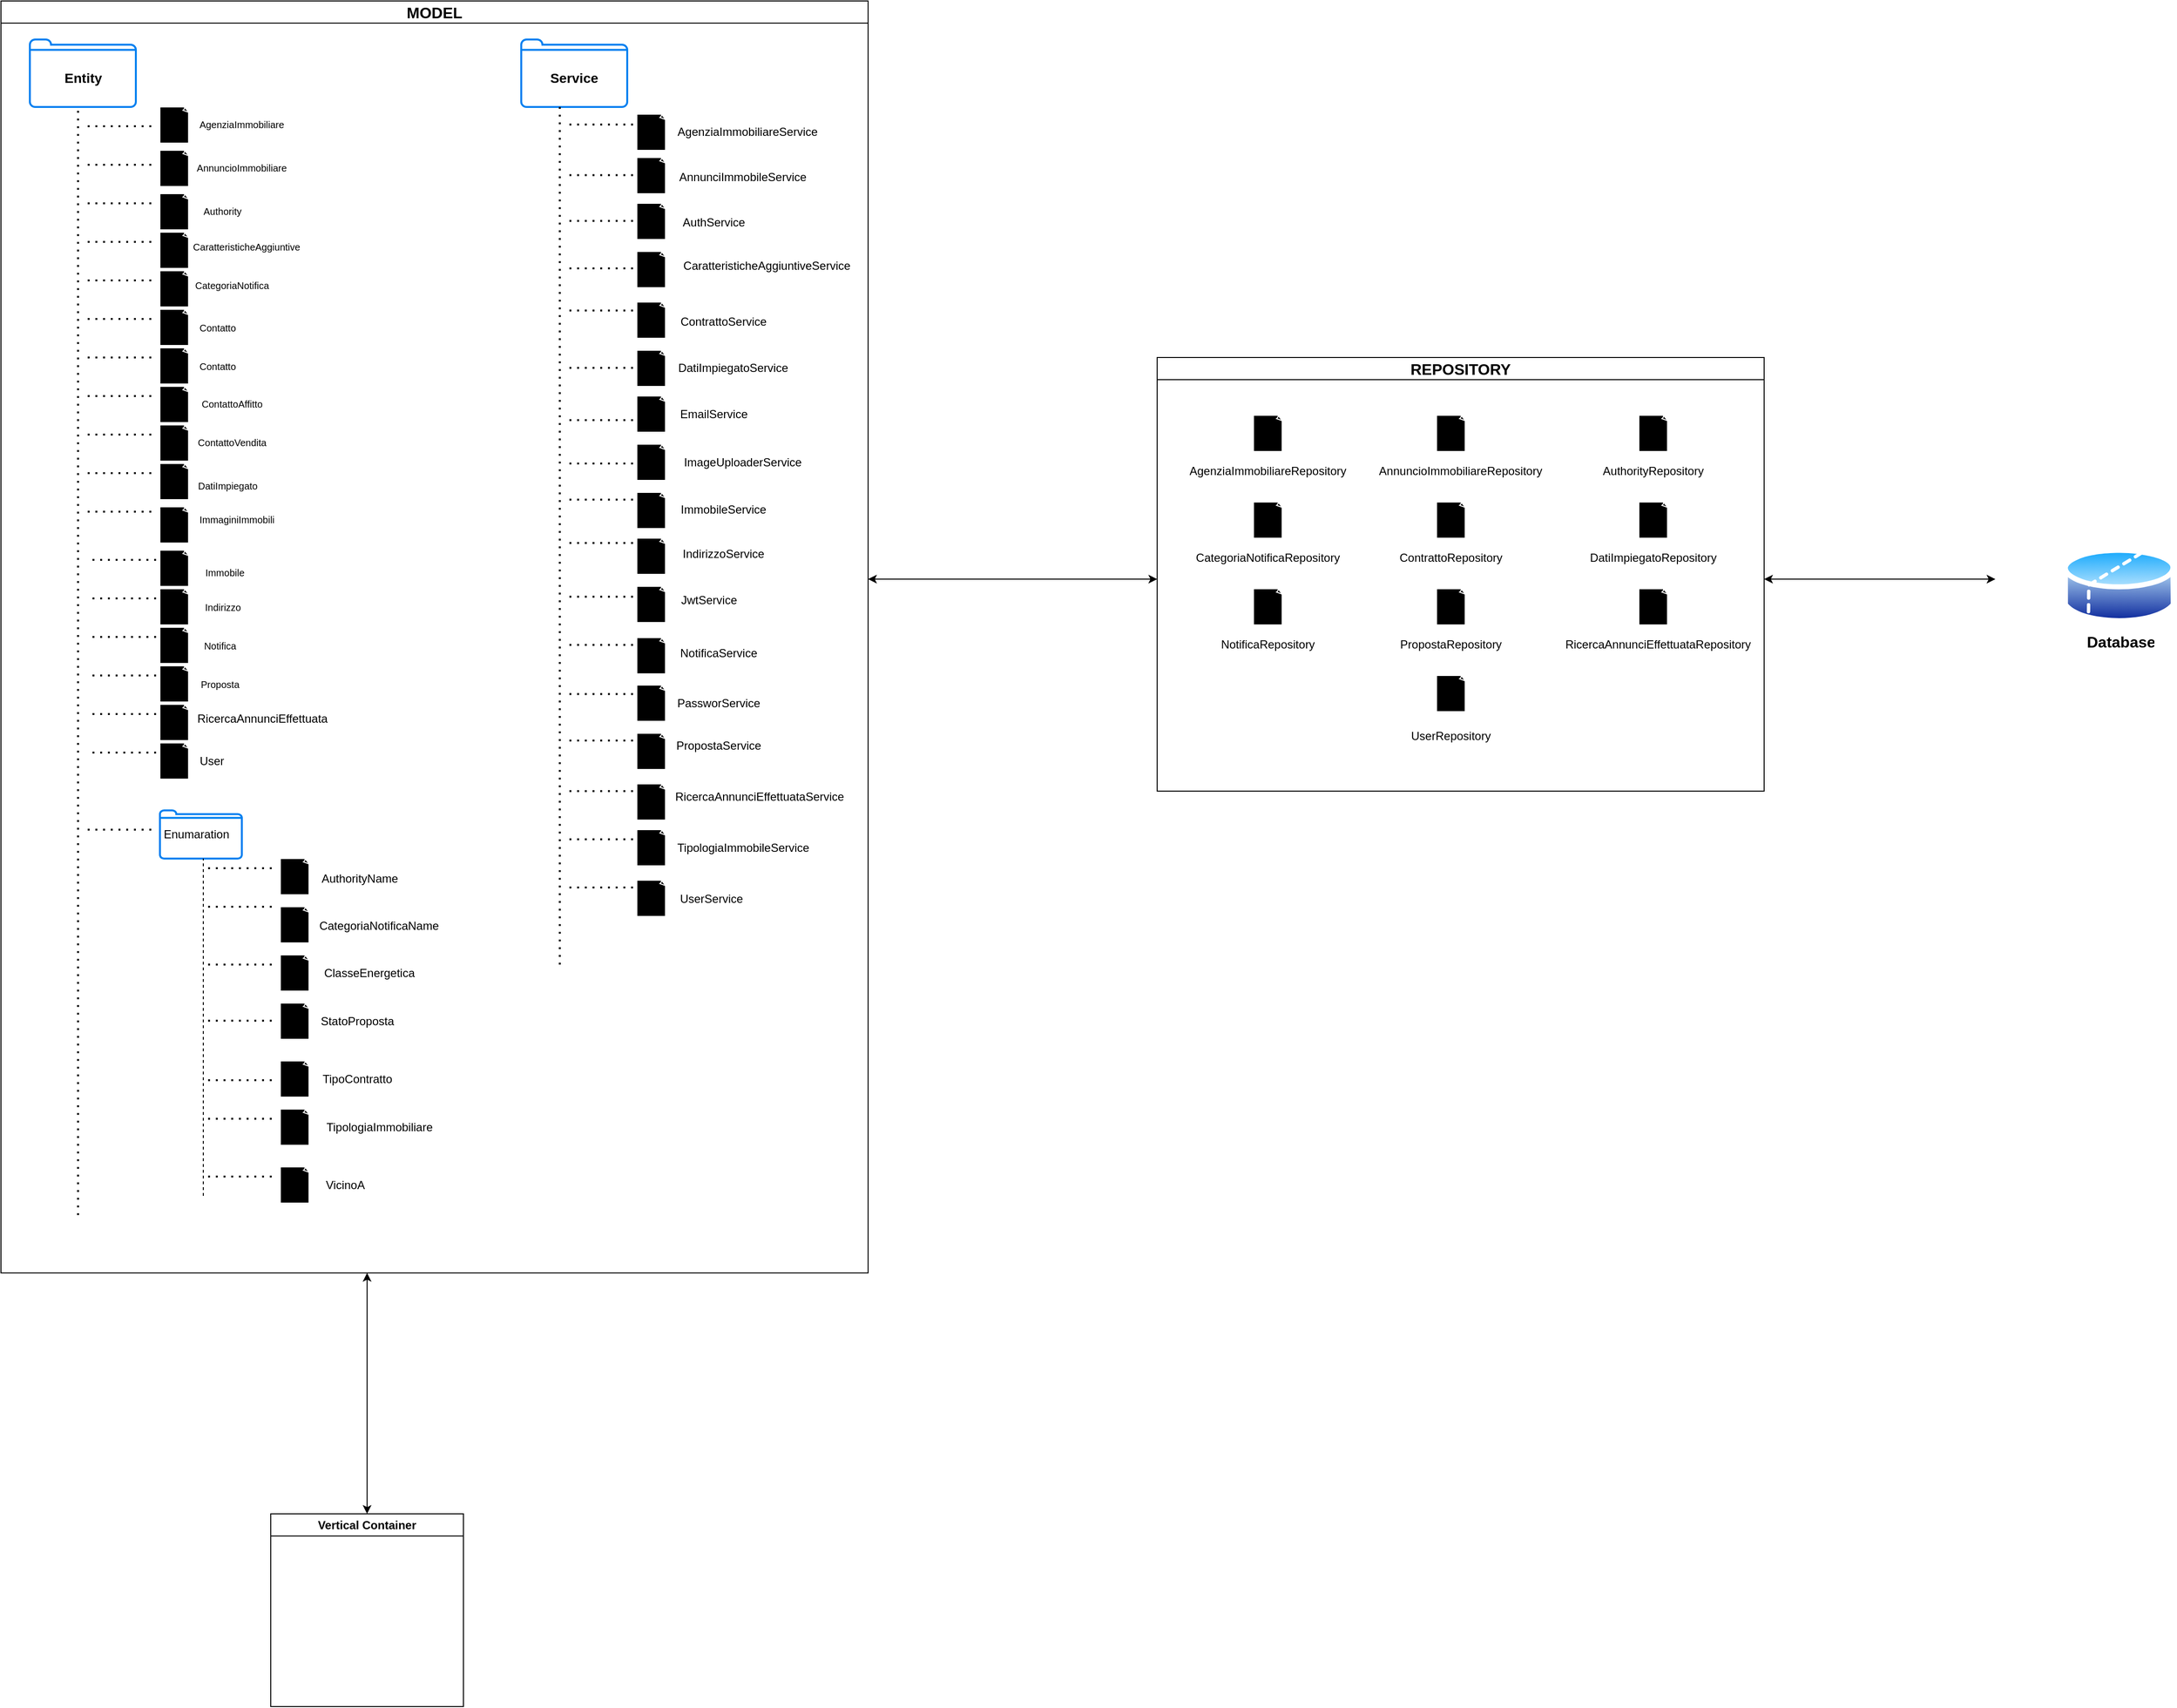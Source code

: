 <mxfile version="28.2.5">
  <diagram name="Pagina-1" id="yWjASrwZoT52qn_fOXAi">
    <mxGraphModel dx="695" dy="375" grid="1" gridSize="10" guides="1" tooltips="1" connect="1" arrows="1" fold="1" page="1" pageScale="1" pageWidth="827" pageHeight="1169" math="0" shadow="0">
      <root>
        <mxCell id="0" />
        <mxCell id="1" parent="0" />
        <mxCell id="VHTQGYUc6JYWtG76mnZ7-14" value="&lt;font style=&quot;font-size: 16px;&quot;&gt;MODEL&lt;/font&gt;" style="swimlane;whiteSpace=wrap;html=1;strokeColor=#000000;" vertex="1" parent="1">
          <mxGeometry x="60" y="40" width="900" height="1320" as="geometry" />
        </mxCell>
        <mxCell id="VHTQGYUc6JYWtG76mnZ7-18" value="" style="html=1;verticalLabelPosition=bottom;align=center;labelBackgroundColor=#ffffff;verticalAlign=top;strokeWidth=2;strokeColor=#0080F0;shadow=0;dashed=0;shape=mxgraph.ios7.icons.folder;" vertex="1" parent="VHTQGYUc6JYWtG76mnZ7-14">
          <mxGeometry x="30" y="40" width="110" height="70" as="geometry" />
        </mxCell>
        <mxCell id="VHTQGYUc6JYWtG76mnZ7-19" value="&lt;font style=&quot;font-size: 14px;&quot;&gt;&lt;b&gt;Entity&lt;/b&gt;&lt;/font&gt;" style="text;html=1;align=center;verticalAlign=middle;whiteSpace=wrap;rounded=0;" vertex="1" parent="VHTQGYUc6JYWtG76mnZ7-14">
          <mxGeometry x="42.5" y="70" width="85" height="20" as="geometry" />
        </mxCell>
        <mxCell id="VHTQGYUc6JYWtG76mnZ7-21" value="" style="endArrow=none;dashed=1;html=1;dashPattern=1 3;strokeWidth=2;rounded=0;" edge="1" parent="VHTQGYUc6JYWtG76mnZ7-14">
          <mxGeometry width="50" height="50" relative="1" as="geometry">
            <mxPoint x="80" y="1260" as="sourcePoint" />
            <mxPoint x="80" y="110" as="targetPoint" />
          </mxGeometry>
        </mxCell>
        <mxCell id="VHTQGYUc6JYWtG76mnZ7-22" value="" style="endArrow=none;dashed=1;html=1;dashPattern=1 3;strokeWidth=2;rounded=0;" edge="1" parent="VHTQGYUc6JYWtG76mnZ7-14">
          <mxGeometry width="50" height="50" relative="1" as="geometry">
            <mxPoint x="90" y="130" as="sourcePoint" />
            <mxPoint x="160" y="130" as="targetPoint" />
          </mxGeometry>
        </mxCell>
        <mxCell id="VHTQGYUc6JYWtG76mnZ7-24" value="&lt;font style=&quot;font-size: 10px;&quot;&gt;AgenziaImmobiliare&lt;/font&gt;" style="text;html=1;align=center;verticalAlign=middle;whiteSpace=wrap;rounded=0;" vertex="1" parent="VHTQGYUc6JYWtG76mnZ7-14">
          <mxGeometry x="200" y="110" width="100" height="35" as="geometry" />
        </mxCell>
        <mxCell id="VHTQGYUc6JYWtG76mnZ7-25" value="" style="endArrow=none;dashed=1;html=1;dashPattern=1 3;strokeWidth=2;rounded=0;" edge="1" parent="VHTQGYUc6JYWtG76mnZ7-14">
          <mxGeometry width="50" height="50" relative="1" as="geometry">
            <mxPoint x="90" y="170" as="sourcePoint" />
            <mxPoint x="160" y="170" as="targetPoint" />
          </mxGeometry>
        </mxCell>
        <mxCell id="VHTQGYUc6JYWtG76mnZ7-27" value="&lt;font style=&quot;font-size: 10px;&quot;&gt;AnnuncioImmobiliare&lt;/font&gt;" style="text;html=1;align=center;verticalAlign=middle;whiteSpace=wrap;rounded=0;" vertex="1" parent="VHTQGYUc6JYWtG76mnZ7-14">
          <mxGeometry x="200" y="155" width="100" height="35" as="geometry" />
        </mxCell>
        <mxCell id="VHTQGYUc6JYWtG76mnZ7-28" value="" style="endArrow=none;dashed=1;html=1;dashPattern=1 3;strokeWidth=2;rounded=0;" edge="1" parent="VHTQGYUc6JYWtG76mnZ7-14">
          <mxGeometry width="50" height="50" relative="1" as="geometry">
            <mxPoint x="90" y="210" as="sourcePoint" />
            <mxPoint x="160" y="210" as="targetPoint" />
          </mxGeometry>
        </mxCell>
        <mxCell id="VHTQGYUc6JYWtG76mnZ7-30" value="&lt;font style=&quot;font-size: 10px;&quot;&gt;Authority&lt;/font&gt;" style="text;html=1;align=center;verticalAlign=middle;whiteSpace=wrap;rounded=0;" vertex="1" parent="VHTQGYUc6JYWtG76mnZ7-14">
          <mxGeometry x="200" y="200" width="60" height="35" as="geometry" />
        </mxCell>
        <mxCell id="VHTQGYUc6JYWtG76mnZ7-31" value="" style="endArrow=none;dashed=1;html=1;dashPattern=1 3;strokeWidth=2;rounded=0;" edge="1" parent="VHTQGYUc6JYWtG76mnZ7-14">
          <mxGeometry width="50" height="50" relative="1" as="geometry">
            <mxPoint x="90" y="250" as="sourcePoint" />
            <mxPoint x="160" y="250" as="targetPoint" />
          </mxGeometry>
        </mxCell>
        <mxCell id="VHTQGYUc6JYWtG76mnZ7-33" value="&lt;font style=&quot;font-size: 10px;&quot;&gt;CaratteristicheAggiuntive&lt;/font&gt;" style="text;html=1;align=center;verticalAlign=middle;whiteSpace=wrap;rounded=0;" vertex="1" parent="VHTQGYUc6JYWtG76mnZ7-14">
          <mxGeometry x="200" y="237.5" width="110" height="35" as="geometry" />
        </mxCell>
        <mxCell id="VHTQGYUc6JYWtG76mnZ7-34" value="" style="endArrow=none;dashed=1;html=1;dashPattern=1 3;strokeWidth=2;rounded=0;" edge="1" parent="VHTQGYUc6JYWtG76mnZ7-14">
          <mxGeometry width="50" height="50" relative="1" as="geometry">
            <mxPoint x="90" y="290" as="sourcePoint" />
            <mxPoint x="160" y="290" as="targetPoint" />
          </mxGeometry>
        </mxCell>
        <mxCell id="VHTQGYUc6JYWtG76mnZ7-36" value="&lt;font style=&quot;font-size: 10px;&quot;&gt;CategoriaNotifica&lt;/font&gt;" style="text;html=1;align=center;verticalAlign=middle;whiteSpace=wrap;rounded=0;" vertex="1" parent="VHTQGYUc6JYWtG76mnZ7-14">
          <mxGeometry x="200" y="277.5" width="80" height="35" as="geometry" />
        </mxCell>
        <mxCell id="VHTQGYUc6JYWtG76mnZ7-37" value="" style="endArrow=none;dashed=1;html=1;dashPattern=1 3;strokeWidth=2;rounded=0;" edge="1" parent="VHTQGYUc6JYWtG76mnZ7-14">
          <mxGeometry width="50" height="50" relative="1" as="geometry">
            <mxPoint x="90" y="330" as="sourcePoint" />
            <mxPoint x="160" y="330" as="targetPoint" />
          </mxGeometry>
        </mxCell>
        <mxCell id="VHTQGYUc6JYWtG76mnZ7-39" value="&lt;font style=&quot;font-size: 10px;&quot;&gt;Contatto&lt;/font&gt;" style="text;html=1;align=center;verticalAlign=middle;whiteSpace=wrap;rounded=0;" vertex="1" parent="VHTQGYUc6JYWtG76mnZ7-14">
          <mxGeometry x="200" y="321.25" width="50" height="35" as="geometry" />
        </mxCell>
        <mxCell id="VHTQGYUc6JYWtG76mnZ7-40" value="" style="endArrow=none;dashed=1;html=1;dashPattern=1 3;strokeWidth=2;rounded=0;" edge="1" parent="VHTQGYUc6JYWtG76mnZ7-14">
          <mxGeometry width="50" height="50" relative="1" as="geometry">
            <mxPoint x="90" y="370" as="sourcePoint" />
            <mxPoint x="160" y="370" as="targetPoint" />
          </mxGeometry>
        </mxCell>
        <mxCell id="VHTQGYUc6JYWtG76mnZ7-45" value="&lt;font style=&quot;font-size: 10px;&quot;&gt;ContattoAffitto&lt;/font&gt;" style="text;html=1;align=center;verticalAlign=middle;whiteSpace=wrap;rounded=0;" vertex="1" parent="VHTQGYUc6JYWtG76mnZ7-14">
          <mxGeometry x="200" y="400" width="80" height="35" as="geometry" />
        </mxCell>
        <mxCell id="VHTQGYUc6JYWtG76mnZ7-46" value="" style="endArrow=none;dashed=1;html=1;dashPattern=1 3;strokeWidth=2;rounded=0;" edge="1" parent="VHTQGYUc6JYWtG76mnZ7-14">
          <mxGeometry width="50" height="50" relative="1" as="geometry">
            <mxPoint x="90" y="450" as="sourcePoint" />
            <mxPoint x="160" y="450" as="targetPoint" />
          </mxGeometry>
        </mxCell>
        <mxCell id="VHTQGYUc6JYWtG76mnZ7-48" value="&lt;font style=&quot;font-size: 10px;&quot;&gt;ContattoVendita&lt;/font&gt;" style="text;html=1;align=center;verticalAlign=middle;whiteSpace=wrap;rounded=0;" vertex="1" parent="VHTQGYUc6JYWtG76mnZ7-14">
          <mxGeometry x="200" y="440" width="80" height="35" as="geometry" />
        </mxCell>
        <mxCell id="VHTQGYUc6JYWtG76mnZ7-49" value="" style="endArrow=none;dashed=1;html=1;dashPattern=1 3;strokeWidth=2;rounded=0;" edge="1" parent="VHTQGYUc6JYWtG76mnZ7-14">
          <mxGeometry width="50" height="50" relative="1" as="geometry">
            <mxPoint x="90" y="490" as="sourcePoint" />
            <mxPoint x="160" y="490" as="targetPoint" />
          </mxGeometry>
        </mxCell>
        <mxCell id="VHTQGYUc6JYWtG76mnZ7-51" value="&lt;font style=&quot;font-size: 10px;&quot;&gt;DatiImpiegato&lt;/font&gt;" style="text;html=1;align=center;verticalAlign=middle;whiteSpace=wrap;rounded=0;" vertex="1" parent="VHTQGYUc6JYWtG76mnZ7-14">
          <mxGeometry x="202.5" y="487.5" width="65" height="30" as="geometry" />
        </mxCell>
        <mxCell id="VHTQGYUc6JYWtG76mnZ7-52" value="" style="endArrow=none;dashed=1;html=1;dashPattern=1 3;strokeWidth=2;rounded=0;" edge="1" parent="VHTQGYUc6JYWtG76mnZ7-14">
          <mxGeometry width="50" height="50" relative="1" as="geometry">
            <mxPoint x="90" y="530" as="sourcePoint" />
            <mxPoint x="160" y="530" as="targetPoint" />
          </mxGeometry>
        </mxCell>
        <mxCell id="VHTQGYUc6JYWtG76mnZ7-54" value="&lt;font style=&quot;font-size: 10px;&quot;&gt;ImmaginiImmobili&lt;/font&gt;" style="text;html=1;align=center;verticalAlign=middle;whiteSpace=wrap;rounded=0;" vertex="1" parent="VHTQGYUc6JYWtG76mnZ7-14">
          <mxGeometry x="200" y="517.5" width="90" height="40" as="geometry" />
        </mxCell>
        <mxCell id="VHTQGYUc6JYWtG76mnZ7-55" value="" style="endArrow=none;dashed=1;html=1;dashPattern=1 3;strokeWidth=2;rounded=0;" edge="1" parent="VHTQGYUc6JYWtG76mnZ7-14">
          <mxGeometry width="50" height="50" relative="1" as="geometry">
            <mxPoint x="95" y="580" as="sourcePoint" />
            <mxPoint x="165" y="580" as="targetPoint" />
          </mxGeometry>
        </mxCell>
        <mxCell id="VHTQGYUc6JYWtG76mnZ7-57" value="&lt;font style=&quot;font-size: 10px;&quot;&gt;Immobile&lt;/font&gt;" style="text;html=1;align=center;verticalAlign=middle;whiteSpace=wrap;rounded=0;" vertex="1" parent="VHTQGYUc6JYWtG76mnZ7-14">
          <mxGeometry x="200" y="577.5" width="65" height="30" as="geometry" />
        </mxCell>
        <mxCell id="VHTQGYUc6JYWtG76mnZ7-58" value="" style="endArrow=none;dashed=1;html=1;dashPattern=1 3;strokeWidth=2;rounded=0;" edge="1" parent="VHTQGYUc6JYWtG76mnZ7-14">
          <mxGeometry width="50" height="50" relative="1" as="geometry">
            <mxPoint x="95" y="620" as="sourcePoint" />
            <mxPoint x="165" y="620" as="targetPoint" />
          </mxGeometry>
        </mxCell>
        <mxCell id="VHTQGYUc6JYWtG76mnZ7-60" value="&lt;font style=&quot;font-size: 10px;&quot;&gt;Indirizzo&lt;/font&gt;" style="text;html=1;align=center;verticalAlign=middle;whiteSpace=wrap;rounded=0;" vertex="1" parent="VHTQGYUc6JYWtG76mnZ7-14">
          <mxGeometry x="202.5" y="618.25" width="55" height="21" as="geometry" />
        </mxCell>
        <mxCell id="VHTQGYUc6JYWtG76mnZ7-61" value="" style="endArrow=none;dashed=1;html=1;dashPattern=1 3;strokeWidth=2;rounded=0;" edge="1" parent="VHTQGYUc6JYWtG76mnZ7-14">
          <mxGeometry width="50" height="50" relative="1" as="geometry">
            <mxPoint x="95" y="660" as="sourcePoint" />
            <mxPoint x="165" y="660" as="targetPoint" />
          </mxGeometry>
        </mxCell>
        <mxCell id="VHTQGYUc6JYWtG76mnZ7-63" value="&lt;font style=&quot;font-size: 10px;&quot;&gt;Notifica&lt;/font&gt;" style="text;html=1;align=center;verticalAlign=middle;whiteSpace=wrap;rounded=0;" vertex="1" parent="VHTQGYUc6JYWtG76mnZ7-14">
          <mxGeometry x="200" y="658.25" width="55" height="21" as="geometry" />
        </mxCell>
        <mxCell id="VHTQGYUc6JYWtG76mnZ7-64" value="" style="endArrow=none;dashed=1;html=1;dashPattern=1 3;strokeWidth=2;rounded=0;" edge="1" parent="VHTQGYUc6JYWtG76mnZ7-14">
          <mxGeometry width="50" height="50" relative="1" as="geometry">
            <mxPoint x="95" y="700" as="sourcePoint" />
            <mxPoint x="165" y="700" as="targetPoint" />
          </mxGeometry>
        </mxCell>
        <mxCell id="VHTQGYUc6JYWtG76mnZ7-66" value="&lt;font style=&quot;font-size: 10px;&quot;&gt;Proposta&lt;/font&gt;" style="text;html=1;align=center;verticalAlign=middle;whiteSpace=wrap;rounded=0;" vertex="1" parent="VHTQGYUc6JYWtG76mnZ7-14">
          <mxGeometry x="200" y="698.25" width="55" height="21" as="geometry" />
        </mxCell>
        <mxCell id="VHTQGYUc6JYWtG76mnZ7-67" value="" style="endArrow=none;dashed=1;html=1;dashPattern=1 3;strokeWidth=2;rounded=0;" edge="1" parent="VHTQGYUc6JYWtG76mnZ7-14">
          <mxGeometry width="50" height="50" relative="1" as="geometry">
            <mxPoint x="95" y="740" as="sourcePoint" />
            <mxPoint x="165" y="740" as="targetPoint" />
          </mxGeometry>
        </mxCell>
        <mxCell id="VHTQGYUc6JYWtG76mnZ7-69" value="RicercaAnnunciEffettuata" style="text;html=1;align=center;verticalAlign=middle;whiteSpace=wrap;rounded=0;" vertex="1" parent="VHTQGYUc6JYWtG76mnZ7-14">
          <mxGeometry x="200" y="730" width="142.5" height="30" as="geometry" />
        </mxCell>
        <mxCell id="VHTQGYUc6JYWtG76mnZ7-70" value="" style="endArrow=none;dashed=1;html=1;dashPattern=1 3;strokeWidth=2;rounded=0;" edge="1" parent="VHTQGYUc6JYWtG76mnZ7-14">
          <mxGeometry width="50" height="50" relative="1" as="geometry">
            <mxPoint x="95" y="780" as="sourcePoint" />
            <mxPoint x="165" y="780" as="targetPoint" />
          </mxGeometry>
        </mxCell>
        <mxCell id="VHTQGYUc6JYWtG76mnZ7-72" value="User" style="text;html=1;align=center;verticalAlign=middle;whiteSpace=wrap;rounded=0;" vertex="1" parent="VHTQGYUc6JYWtG76mnZ7-14">
          <mxGeometry x="200" y="776.25" width="37.5" height="25" as="geometry" />
        </mxCell>
        <mxCell id="VHTQGYUc6JYWtG76mnZ7-73" value="" style="whiteSpace=wrap;html=1;shape=mxgraph.basic.document;strokeColor=#FFFFFF;fillColor=#000000;" vertex="1" parent="VHTQGYUc6JYWtG76mnZ7-14">
          <mxGeometry x="165" y="110" width="30" height="37.5" as="geometry" />
        </mxCell>
        <mxCell id="VHTQGYUc6JYWtG76mnZ7-74" value="" style="whiteSpace=wrap;html=1;shape=mxgraph.basic.document;strokeColor=#FFFFFF;fillColor=#000000;" vertex="1" parent="VHTQGYUc6JYWtG76mnZ7-14">
          <mxGeometry x="165" y="155" width="30" height="37.5" as="geometry" />
        </mxCell>
        <mxCell id="VHTQGYUc6JYWtG76mnZ7-75" value="" style="whiteSpace=wrap;html=1;shape=mxgraph.basic.document;strokeColor=#FFFFFF;fillColor=#000000;" vertex="1" parent="VHTQGYUc6JYWtG76mnZ7-14">
          <mxGeometry x="165" y="200" width="30" height="37.5" as="geometry" />
        </mxCell>
        <mxCell id="VHTQGYUc6JYWtG76mnZ7-76" value="" style="whiteSpace=wrap;html=1;shape=mxgraph.basic.document;strokeColor=#FFFFFF;fillColor=#000000;" vertex="1" parent="VHTQGYUc6JYWtG76mnZ7-14">
          <mxGeometry x="165" y="240" width="30" height="37.5" as="geometry" />
        </mxCell>
        <mxCell id="VHTQGYUc6JYWtG76mnZ7-77" value="" style="whiteSpace=wrap;html=1;shape=mxgraph.basic.document;strokeColor=#FFFFFF;fillColor=#000000;" vertex="1" parent="VHTQGYUc6JYWtG76mnZ7-14">
          <mxGeometry x="165" y="280" width="30" height="37.5" as="geometry" />
        </mxCell>
        <mxCell id="VHTQGYUc6JYWtG76mnZ7-78" value="" style="whiteSpace=wrap;html=1;shape=mxgraph.basic.document;strokeColor=#FFFFFF;fillColor=#000000;" vertex="1" parent="VHTQGYUc6JYWtG76mnZ7-14">
          <mxGeometry x="165" y="320" width="30" height="37.5" as="geometry" />
        </mxCell>
        <mxCell id="VHTQGYUc6JYWtG76mnZ7-79" value="" style="whiteSpace=wrap;html=1;shape=mxgraph.basic.document;strokeColor=#FFFFFF;fillColor=#000000;" vertex="1" parent="VHTQGYUc6JYWtG76mnZ7-14">
          <mxGeometry x="165" y="360" width="30" height="37.5" as="geometry" />
        </mxCell>
        <mxCell id="VHTQGYUc6JYWtG76mnZ7-80" value="&lt;font style=&quot;font-size: 10px;&quot;&gt;Contatto&lt;/font&gt;" style="text;html=1;align=center;verticalAlign=middle;whiteSpace=wrap;rounded=0;" vertex="1" parent="VHTQGYUc6JYWtG76mnZ7-14">
          <mxGeometry x="195" y="361.25" width="60" height="35" as="geometry" />
        </mxCell>
        <mxCell id="VHTQGYUc6JYWtG76mnZ7-81" value="" style="endArrow=none;dashed=1;html=1;dashPattern=1 3;strokeWidth=2;rounded=0;" edge="1" parent="VHTQGYUc6JYWtG76mnZ7-14">
          <mxGeometry width="50" height="50" relative="1" as="geometry">
            <mxPoint x="90" y="410" as="sourcePoint" />
            <mxPoint x="160" y="410" as="targetPoint" />
          </mxGeometry>
        </mxCell>
        <mxCell id="VHTQGYUc6JYWtG76mnZ7-82" value="" style="whiteSpace=wrap;html=1;shape=mxgraph.basic.document;strokeColor=#FFFFFF;fillColor=#000000;" vertex="1" parent="VHTQGYUc6JYWtG76mnZ7-14">
          <mxGeometry x="165" y="400" width="30" height="37.5" as="geometry" />
        </mxCell>
        <mxCell id="VHTQGYUc6JYWtG76mnZ7-83" value="" style="whiteSpace=wrap;html=1;shape=mxgraph.basic.document;strokeColor=#FFFFFF;fillColor=#000000;" vertex="1" parent="VHTQGYUc6JYWtG76mnZ7-14">
          <mxGeometry x="165" y="440" width="30" height="37.5" as="geometry" />
        </mxCell>
        <mxCell id="VHTQGYUc6JYWtG76mnZ7-84" value="" style="whiteSpace=wrap;html=1;shape=mxgraph.basic.document;strokeColor=#FFFFFF;fillColor=#000000;" vertex="1" parent="VHTQGYUc6JYWtG76mnZ7-14">
          <mxGeometry x="165" y="480" width="30" height="37.5" as="geometry" />
        </mxCell>
        <mxCell id="VHTQGYUc6JYWtG76mnZ7-85" value="" style="whiteSpace=wrap;html=1;shape=mxgraph.basic.document;strokeColor=#FFFFFF;fillColor=#000000;" vertex="1" parent="VHTQGYUc6JYWtG76mnZ7-14">
          <mxGeometry x="165" y="525" width="30" height="37.5" as="geometry" />
        </mxCell>
        <mxCell id="VHTQGYUc6JYWtG76mnZ7-86" value="" style="whiteSpace=wrap;html=1;shape=mxgraph.basic.document;strokeColor=#FFFFFF;fillColor=#000000;" vertex="1" parent="VHTQGYUc6JYWtG76mnZ7-14">
          <mxGeometry x="165" y="570" width="30" height="37.5" as="geometry" />
        </mxCell>
        <mxCell id="VHTQGYUc6JYWtG76mnZ7-87" value="" style="whiteSpace=wrap;html=1;shape=mxgraph.basic.document;strokeColor=#FFFFFF;fillColor=#000000;" vertex="1" parent="VHTQGYUc6JYWtG76mnZ7-14">
          <mxGeometry x="165" y="610" width="30" height="37.5" as="geometry" />
        </mxCell>
        <mxCell id="VHTQGYUc6JYWtG76mnZ7-88" value="" style="whiteSpace=wrap;html=1;shape=mxgraph.basic.document;strokeColor=#FFFFFF;fillColor=#000000;" vertex="1" parent="VHTQGYUc6JYWtG76mnZ7-14">
          <mxGeometry x="165" y="650" width="30" height="37.5" as="geometry" />
        </mxCell>
        <mxCell id="VHTQGYUc6JYWtG76mnZ7-89" value="" style="whiteSpace=wrap;html=1;shape=mxgraph.basic.document;strokeColor=#FFFFFF;fillColor=#000000;" vertex="1" parent="VHTQGYUc6JYWtG76mnZ7-14">
          <mxGeometry x="165" y="690" width="30" height="37.5" as="geometry" />
        </mxCell>
        <mxCell id="VHTQGYUc6JYWtG76mnZ7-90" value="" style="whiteSpace=wrap;html=1;shape=mxgraph.basic.document;strokeColor=#FFFFFF;fillColor=#000000;" vertex="1" parent="VHTQGYUc6JYWtG76mnZ7-14">
          <mxGeometry x="165" y="730" width="30" height="37.5" as="geometry" />
        </mxCell>
        <mxCell id="VHTQGYUc6JYWtG76mnZ7-91" value="" style="whiteSpace=wrap;html=1;shape=mxgraph.basic.document;strokeColor=#FFFFFF;fillColor=#000000;" vertex="1" parent="VHTQGYUc6JYWtG76mnZ7-14">
          <mxGeometry x="165" y="770" width="30" height="37.5" as="geometry" />
        </mxCell>
        <mxCell id="VHTQGYUc6JYWtG76mnZ7-92" value="" style="endArrow=none;dashed=1;html=1;dashPattern=1 3;strokeWidth=2;rounded=0;" edge="1" parent="VHTQGYUc6JYWtG76mnZ7-14">
          <mxGeometry width="50" height="50" relative="1" as="geometry">
            <mxPoint x="90" y="860" as="sourcePoint" />
            <mxPoint x="160" y="860" as="targetPoint" />
          </mxGeometry>
        </mxCell>
        <mxCell id="VHTQGYUc6JYWtG76mnZ7-93" value="" style="html=1;verticalLabelPosition=bottom;align=center;labelBackgroundColor=#ffffff;verticalAlign=top;strokeWidth=2;strokeColor=#0080F0;shadow=0;dashed=0;shape=mxgraph.ios7.icons.folder;" vertex="1" parent="VHTQGYUc6JYWtG76mnZ7-14">
          <mxGeometry x="165" y="840" width="85" height="50" as="geometry" />
        </mxCell>
        <mxCell id="VHTQGYUc6JYWtG76mnZ7-94" value="Enumaration" style="text;html=1;align=center;verticalAlign=middle;whiteSpace=wrap;rounded=0;" vertex="1" parent="VHTQGYUc6JYWtG76mnZ7-14">
          <mxGeometry x="167.5" y="850" width="70" height="30" as="geometry" />
        </mxCell>
        <mxCell id="VHTQGYUc6JYWtG76mnZ7-95" value="" style="endArrow=none;dashed=1;html=1;rounded=0;" edge="1" parent="VHTQGYUc6JYWtG76mnZ7-14">
          <mxGeometry width="50" height="50" relative="1" as="geometry">
            <mxPoint x="210" y="1240" as="sourcePoint" />
            <mxPoint x="210" y="890" as="targetPoint" />
          </mxGeometry>
        </mxCell>
        <mxCell id="VHTQGYUc6JYWtG76mnZ7-96" value="" style="endArrow=none;dashed=1;html=1;dashPattern=1 3;strokeWidth=2;rounded=0;" edge="1" parent="VHTQGYUc6JYWtG76mnZ7-14">
          <mxGeometry width="50" height="50" relative="1" as="geometry">
            <mxPoint x="215" y="900" as="sourcePoint" />
            <mxPoint x="285" y="900" as="targetPoint" />
          </mxGeometry>
        </mxCell>
        <mxCell id="VHTQGYUc6JYWtG76mnZ7-97" value="" style="whiteSpace=wrap;html=1;shape=mxgraph.basic.document;strokeColor=#FFFFFF;fillColor=#000000;" vertex="1" parent="VHTQGYUc6JYWtG76mnZ7-14">
          <mxGeometry x="290" y="890" width="30" height="37.5" as="geometry" />
        </mxCell>
        <mxCell id="VHTQGYUc6JYWtG76mnZ7-98" value="AuthorityName" style="text;html=1;align=center;verticalAlign=middle;whiteSpace=wrap;rounded=0;" vertex="1" parent="VHTQGYUc6JYWtG76mnZ7-14">
          <mxGeometry x="325" y="902.5" width="95" height="17.5" as="geometry" />
        </mxCell>
        <mxCell id="VHTQGYUc6JYWtG76mnZ7-99" value="" style="endArrow=none;dashed=1;html=1;dashPattern=1 3;strokeWidth=2;rounded=0;" edge="1" parent="VHTQGYUc6JYWtG76mnZ7-14">
          <mxGeometry width="50" height="50" relative="1" as="geometry">
            <mxPoint x="215" y="940" as="sourcePoint" />
            <mxPoint x="285" y="940" as="targetPoint" />
          </mxGeometry>
        </mxCell>
        <mxCell id="VHTQGYUc6JYWtG76mnZ7-100" value="" style="whiteSpace=wrap;html=1;shape=mxgraph.basic.document;strokeColor=#FFFFFF;fillColor=#000000;" vertex="1" parent="VHTQGYUc6JYWtG76mnZ7-14">
          <mxGeometry x="290" y="940" width="30" height="37.5" as="geometry" />
        </mxCell>
        <mxCell id="VHTQGYUc6JYWtG76mnZ7-101" value="CategoriaNotificaName" style="text;html=1;align=center;verticalAlign=middle;whiteSpace=wrap;rounded=0;" vertex="1" parent="VHTQGYUc6JYWtG76mnZ7-14">
          <mxGeometry x="325" y="950" width="135" height="20" as="geometry" />
        </mxCell>
        <mxCell id="VHTQGYUc6JYWtG76mnZ7-102" value="" style="endArrow=none;dashed=1;html=1;dashPattern=1 3;strokeWidth=2;rounded=0;" edge="1" parent="VHTQGYUc6JYWtG76mnZ7-14">
          <mxGeometry width="50" height="50" relative="1" as="geometry">
            <mxPoint x="215" y="1000" as="sourcePoint" />
            <mxPoint x="285" y="1000" as="targetPoint" />
          </mxGeometry>
        </mxCell>
        <mxCell id="VHTQGYUc6JYWtG76mnZ7-103" value="" style="whiteSpace=wrap;html=1;shape=mxgraph.basic.document;strokeColor=#FFFFFF;fillColor=#000000;" vertex="1" parent="VHTQGYUc6JYWtG76mnZ7-14">
          <mxGeometry x="290" y="990" width="30" height="37.5" as="geometry" />
        </mxCell>
        <mxCell id="VHTQGYUc6JYWtG76mnZ7-104" value="ClasseEnergetica" style="text;html=1;align=center;verticalAlign=middle;whiteSpace=wrap;rounded=0;" vertex="1" parent="VHTQGYUc6JYWtG76mnZ7-14">
          <mxGeometry x="325" y="998.75" width="115" height="20" as="geometry" />
        </mxCell>
        <mxCell id="VHTQGYUc6JYWtG76mnZ7-105" value="" style="endArrow=none;dashed=1;html=1;dashPattern=1 3;strokeWidth=2;rounded=0;" edge="1" parent="VHTQGYUc6JYWtG76mnZ7-14">
          <mxGeometry width="50" height="50" relative="1" as="geometry">
            <mxPoint x="215" y="1058.25" as="sourcePoint" />
            <mxPoint x="285" y="1058.25" as="targetPoint" />
          </mxGeometry>
        </mxCell>
        <mxCell id="VHTQGYUc6JYWtG76mnZ7-106" value="" style="whiteSpace=wrap;html=1;shape=mxgraph.basic.document;strokeColor=#FFFFFF;fillColor=#000000;" vertex="1" parent="VHTQGYUc6JYWtG76mnZ7-14">
          <mxGeometry x="290" y="1040" width="30" height="37.5" as="geometry" />
        </mxCell>
        <mxCell id="VHTQGYUc6JYWtG76mnZ7-107" value="StatoProposta" style="text;html=1;align=center;verticalAlign=middle;whiteSpace=wrap;rounded=0;" vertex="1" parent="VHTQGYUc6JYWtG76mnZ7-14">
          <mxGeometry x="325" y="1048.75" width="90" height="20" as="geometry" />
        </mxCell>
        <mxCell id="VHTQGYUc6JYWtG76mnZ7-108" value="" style="endArrow=none;dashed=1;html=1;dashPattern=1 3;strokeWidth=2;rounded=0;" edge="1" parent="VHTQGYUc6JYWtG76mnZ7-14">
          <mxGeometry width="50" height="50" relative="1" as="geometry">
            <mxPoint x="215" y="1120" as="sourcePoint" />
            <mxPoint x="285" y="1120" as="targetPoint" />
          </mxGeometry>
        </mxCell>
        <mxCell id="VHTQGYUc6JYWtG76mnZ7-109" value="" style="whiteSpace=wrap;html=1;shape=mxgraph.basic.document;strokeColor=#FFFFFF;fillColor=#000000;" vertex="1" parent="VHTQGYUc6JYWtG76mnZ7-14">
          <mxGeometry x="290" y="1100" width="30" height="37.5" as="geometry" />
        </mxCell>
        <mxCell id="VHTQGYUc6JYWtG76mnZ7-110" value="TipoContratto" style="text;html=1;align=center;verticalAlign=middle;whiteSpace=wrap;rounded=0;" vertex="1" parent="VHTQGYUc6JYWtG76mnZ7-14">
          <mxGeometry x="335" y="1108.75" width="70" height="20" as="geometry" />
        </mxCell>
        <mxCell id="VHTQGYUc6JYWtG76mnZ7-111" value="" style="endArrow=none;dashed=1;html=1;dashPattern=1 3;strokeWidth=2;rounded=0;" edge="1" parent="VHTQGYUc6JYWtG76mnZ7-14">
          <mxGeometry width="50" height="50" relative="1" as="geometry">
            <mxPoint x="215" y="1160" as="sourcePoint" />
            <mxPoint x="285" y="1160" as="targetPoint" />
          </mxGeometry>
        </mxCell>
        <mxCell id="VHTQGYUc6JYWtG76mnZ7-112" value="" style="whiteSpace=wrap;html=1;shape=mxgraph.basic.document;strokeColor=#FFFFFF;fillColor=#000000;" vertex="1" parent="VHTQGYUc6JYWtG76mnZ7-14">
          <mxGeometry x="290" y="1150" width="30" height="37.5" as="geometry" />
        </mxCell>
        <mxCell id="VHTQGYUc6JYWtG76mnZ7-113" value="TipologiaImmobiliare" style="text;html=1;align=center;verticalAlign=middle;whiteSpace=wrap;rounded=0;" vertex="1" parent="VHTQGYUc6JYWtG76mnZ7-14">
          <mxGeometry x="332.5" y="1158.75" width="120" height="20" as="geometry" />
        </mxCell>
        <mxCell id="VHTQGYUc6JYWtG76mnZ7-114" value="" style="endArrow=none;dashed=1;html=1;dashPattern=1 3;strokeWidth=2;rounded=0;" edge="1" parent="VHTQGYUc6JYWtG76mnZ7-14">
          <mxGeometry width="50" height="50" relative="1" as="geometry">
            <mxPoint x="215" y="1220" as="sourcePoint" />
            <mxPoint x="285" y="1220" as="targetPoint" />
          </mxGeometry>
        </mxCell>
        <mxCell id="VHTQGYUc6JYWtG76mnZ7-115" value="" style="whiteSpace=wrap;html=1;shape=mxgraph.basic.document;strokeColor=#FFFFFF;fillColor=#000000;" vertex="1" parent="VHTQGYUc6JYWtG76mnZ7-14">
          <mxGeometry x="290" y="1210" width="30" height="37.5" as="geometry" />
        </mxCell>
        <mxCell id="VHTQGYUc6JYWtG76mnZ7-116" value="VicinoA" style="text;html=1;align=center;verticalAlign=middle;whiteSpace=wrap;rounded=0;" vertex="1" parent="VHTQGYUc6JYWtG76mnZ7-14">
          <mxGeometry x="325" y="1218.75" width="65" height="20" as="geometry" />
        </mxCell>
        <mxCell id="VHTQGYUc6JYWtG76mnZ7-117" value="" style="html=1;verticalLabelPosition=bottom;align=center;labelBackgroundColor=#ffffff;verticalAlign=top;strokeWidth=2;strokeColor=#0080F0;shadow=0;dashed=0;shape=mxgraph.ios7.icons.folder;" vertex="1" parent="VHTQGYUc6JYWtG76mnZ7-14">
          <mxGeometry x="540" y="40" width="110" height="70" as="geometry" />
        </mxCell>
        <mxCell id="VHTQGYUc6JYWtG76mnZ7-120" value="&lt;font style=&quot;font-size: 14px;&quot;&gt;&lt;b&gt;Service&lt;/b&gt;&lt;/font&gt;" style="text;html=1;align=center;verticalAlign=middle;whiteSpace=wrap;rounded=0;" vertex="1" parent="VHTQGYUc6JYWtG76mnZ7-14">
          <mxGeometry x="565" y="65" width="60" height="30" as="geometry" />
        </mxCell>
        <mxCell id="VHTQGYUc6JYWtG76mnZ7-121" value="" style="endArrow=none;dashed=1;html=1;dashPattern=1 3;strokeWidth=2;rounded=0;" edge="1" parent="VHTQGYUc6JYWtG76mnZ7-14">
          <mxGeometry width="50" height="50" relative="1" as="geometry">
            <mxPoint x="580" y="1000" as="sourcePoint" />
            <mxPoint x="580" y="110" as="targetPoint" />
          </mxGeometry>
        </mxCell>
        <mxCell id="VHTQGYUc6JYWtG76mnZ7-122" value="" style="endArrow=none;dashed=1;html=1;dashPattern=1 3;strokeWidth=2;rounded=0;" edge="1" parent="VHTQGYUc6JYWtG76mnZ7-14">
          <mxGeometry width="50" height="50" relative="1" as="geometry">
            <mxPoint x="590" y="128.25" as="sourcePoint" />
            <mxPoint x="660" y="128.25" as="targetPoint" />
          </mxGeometry>
        </mxCell>
        <mxCell id="VHTQGYUc6JYWtG76mnZ7-123" value="AgenziaImmobiliareService" style="text;html=1;align=center;verticalAlign=middle;whiteSpace=wrap;rounded=0;" vertex="1" parent="VHTQGYUc6JYWtG76mnZ7-14">
          <mxGeometry x="700" y="116.25" width="150" height="40" as="geometry" />
        </mxCell>
        <mxCell id="VHTQGYUc6JYWtG76mnZ7-124" value="" style="whiteSpace=wrap;html=1;shape=mxgraph.basic.document;strokeColor=#FFFFFF;fillColor=#000000;" vertex="1" parent="VHTQGYUc6JYWtG76mnZ7-14">
          <mxGeometry x="660" y="117.5" width="30" height="37.5" as="geometry" />
        </mxCell>
        <mxCell id="VHTQGYUc6JYWtG76mnZ7-125" value="" style="endArrow=none;dashed=1;html=1;dashPattern=1 3;strokeWidth=2;rounded=0;" edge="1" parent="VHTQGYUc6JYWtG76mnZ7-14">
          <mxGeometry width="50" height="50" relative="1" as="geometry">
            <mxPoint x="590" y="180.75" as="sourcePoint" />
            <mxPoint x="660" y="180.75" as="targetPoint" />
          </mxGeometry>
        </mxCell>
        <mxCell id="VHTQGYUc6JYWtG76mnZ7-126" value="" style="whiteSpace=wrap;html=1;shape=mxgraph.basic.document;strokeColor=#FFFFFF;fillColor=#000000;" vertex="1" parent="VHTQGYUc6JYWtG76mnZ7-14">
          <mxGeometry x="660" y="162.5" width="30" height="37.5" as="geometry" />
        </mxCell>
        <mxCell id="VHTQGYUc6JYWtG76mnZ7-127" value="AnnunciImmobileService" style="text;html=1;align=center;verticalAlign=middle;whiteSpace=wrap;rounded=0;" vertex="1" parent="VHTQGYUc6JYWtG76mnZ7-14">
          <mxGeometry x="700" y="162.5" width="140" height="40" as="geometry" />
        </mxCell>
        <mxCell id="VHTQGYUc6JYWtG76mnZ7-128" value="" style="endArrow=none;dashed=1;html=1;dashPattern=1 3;strokeWidth=2;rounded=0;" edge="1" parent="VHTQGYUc6JYWtG76mnZ7-14">
          <mxGeometry width="50" height="50" relative="1" as="geometry">
            <mxPoint x="590" y="228.25" as="sourcePoint" />
            <mxPoint x="660" y="228.25" as="targetPoint" />
          </mxGeometry>
        </mxCell>
        <mxCell id="VHTQGYUc6JYWtG76mnZ7-129" value="" style="whiteSpace=wrap;html=1;shape=mxgraph.basic.document;strokeColor=#FFFFFF;fillColor=#000000;" vertex="1" parent="VHTQGYUc6JYWtG76mnZ7-14">
          <mxGeometry x="660" y="210" width="30" height="37.5" as="geometry" />
        </mxCell>
        <mxCell id="VHTQGYUc6JYWtG76mnZ7-130" value="AuthService" style="text;html=1;align=center;verticalAlign=middle;whiteSpace=wrap;rounded=0;" vertex="1" parent="VHTQGYUc6JYWtG76mnZ7-14">
          <mxGeometry x="700" y="210" width="80" height="40" as="geometry" />
        </mxCell>
        <mxCell id="VHTQGYUc6JYWtG76mnZ7-131" value="" style="endArrow=none;dashed=1;html=1;dashPattern=1 3;strokeWidth=2;rounded=0;" edge="1" parent="VHTQGYUc6JYWtG76mnZ7-14">
          <mxGeometry width="50" height="50" relative="1" as="geometry">
            <mxPoint x="590" y="277.5" as="sourcePoint" />
            <mxPoint x="660" y="277.5" as="targetPoint" />
          </mxGeometry>
        </mxCell>
        <mxCell id="VHTQGYUc6JYWtG76mnZ7-132" value="" style="whiteSpace=wrap;html=1;shape=mxgraph.basic.document;strokeColor=#FFFFFF;fillColor=#000000;" vertex="1" parent="VHTQGYUc6JYWtG76mnZ7-14">
          <mxGeometry x="660" y="260" width="30" height="37.5" as="geometry" />
        </mxCell>
        <mxCell id="VHTQGYUc6JYWtG76mnZ7-133" value="" style="endArrow=none;dashed=1;html=1;dashPattern=1 3;strokeWidth=2;rounded=0;" edge="1" parent="VHTQGYUc6JYWtG76mnZ7-14">
          <mxGeometry width="50" height="50" relative="1" as="geometry">
            <mxPoint x="590" y="321.25" as="sourcePoint" />
            <mxPoint x="660" y="321.25" as="targetPoint" />
          </mxGeometry>
        </mxCell>
        <mxCell id="VHTQGYUc6JYWtG76mnZ7-134" value="CaratteristicheAggiuntiveService" style="text;html=1;align=center;verticalAlign=middle;whiteSpace=wrap;rounded=0;" vertex="1" parent="VHTQGYUc6JYWtG76mnZ7-14">
          <mxGeometry x="700" y="260" width="190" height="30" as="geometry" />
        </mxCell>
        <mxCell id="VHTQGYUc6JYWtG76mnZ7-135" value="" style="whiteSpace=wrap;html=1;shape=mxgraph.basic.document;strokeColor=#FFFFFF;fillColor=#000000;" vertex="1" parent="VHTQGYUc6JYWtG76mnZ7-14">
          <mxGeometry x="660" y="312.5" width="30" height="37.5" as="geometry" />
        </mxCell>
        <mxCell id="VHTQGYUc6JYWtG76mnZ7-136" value="ContrattoService" style="text;html=1;align=center;verticalAlign=middle;whiteSpace=wrap;rounded=0;" vertex="1" parent="VHTQGYUc6JYWtG76mnZ7-14">
          <mxGeometry x="700" y="317.5" width="100" height="30" as="geometry" />
        </mxCell>
        <mxCell id="VHTQGYUc6JYWtG76mnZ7-137" value="" style="endArrow=none;dashed=1;html=1;dashPattern=1 3;strokeWidth=2;rounded=0;" edge="1" parent="VHTQGYUc6JYWtG76mnZ7-14">
          <mxGeometry width="50" height="50" relative="1" as="geometry">
            <mxPoint x="590" y="380.75" as="sourcePoint" />
            <mxPoint x="660" y="380.75" as="targetPoint" />
          </mxGeometry>
        </mxCell>
        <mxCell id="VHTQGYUc6JYWtG76mnZ7-138" value="" style="whiteSpace=wrap;html=1;shape=mxgraph.basic.document;strokeColor=#FFFFFF;fillColor=#000000;" vertex="1" parent="VHTQGYUc6JYWtG76mnZ7-14">
          <mxGeometry x="660" y="362.5" width="30" height="37.5" as="geometry" />
        </mxCell>
        <mxCell id="VHTQGYUc6JYWtG76mnZ7-139" value="DatiImpiegatoService" style="text;html=1;align=center;verticalAlign=middle;whiteSpace=wrap;rounded=0;" vertex="1" parent="VHTQGYUc6JYWtG76mnZ7-14">
          <mxGeometry x="700" y="366.25" width="120" height="30" as="geometry" />
        </mxCell>
        <mxCell id="VHTQGYUc6JYWtG76mnZ7-140" value="" style="endArrow=none;dashed=1;html=1;dashPattern=1 3;strokeWidth=2;rounded=0;" edge="1" parent="VHTQGYUc6JYWtG76mnZ7-14">
          <mxGeometry width="50" height="50" relative="1" as="geometry">
            <mxPoint x="590" y="435" as="sourcePoint" />
            <mxPoint x="660" y="435" as="targetPoint" />
          </mxGeometry>
        </mxCell>
        <mxCell id="VHTQGYUc6JYWtG76mnZ7-141" value="" style="whiteSpace=wrap;html=1;shape=mxgraph.basic.document;strokeColor=#FFFFFF;fillColor=#000000;" vertex="1" parent="VHTQGYUc6JYWtG76mnZ7-14">
          <mxGeometry x="660" y="410" width="30" height="37.5" as="geometry" />
        </mxCell>
        <mxCell id="VHTQGYUc6JYWtG76mnZ7-142" value="EmailService" style="text;html=1;align=center;verticalAlign=middle;whiteSpace=wrap;rounded=0;" vertex="1" parent="VHTQGYUc6JYWtG76mnZ7-14">
          <mxGeometry x="700" y="413.75" width="80" height="30" as="geometry" />
        </mxCell>
        <mxCell id="VHTQGYUc6JYWtG76mnZ7-143" value="" style="endArrow=none;dashed=1;html=1;dashPattern=1 3;strokeWidth=2;rounded=0;" edge="1" parent="VHTQGYUc6JYWtG76mnZ7-14">
          <mxGeometry width="50" height="50" relative="1" as="geometry">
            <mxPoint x="590" y="480" as="sourcePoint" />
            <mxPoint x="660" y="480" as="targetPoint" />
          </mxGeometry>
        </mxCell>
        <mxCell id="VHTQGYUc6JYWtG76mnZ7-144" value="" style="whiteSpace=wrap;html=1;shape=mxgraph.basic.document;strokeColor=#FFFFFF;fillColor=#000000;" vertex="1" parent="VHTQGYUc6JYWtG76mnZ7-14">
          <mxGeometry x="660" y="460" width="30" height="37.5" as="geometry" />
        </mxCell>
        <mxCell id="VHTQGYUc6JYWtG76mnZ7-145" value="ImageUploaderService" style="text;html=1;align=center;verticalAlign=middle;whiteSpace=wrap;rounded=0;" vertex="1" parent="VHTQGYUc6JYWtG76mnZ7-14">
          <mxGeometry x="700" y="462.5" width="140" height="32.5" as="geometry" />
        </mxCell>
        <mxCell id="VHTQGYUc6JYWtG76mnZ7-146" value="" style="endArrow=none;dashed=1;html=1;dashPattern=1 3;strokeWidth=2;rounded=0;" edge="1" parent="VHTQGYUc6JYWtG76mnZ7-14">
          <mxGeometry width="50" height="50" relative="1" as="geometry">
            <mxPoint x="590" y="517.5" as="sourcePoint" />
            <mxPoint x="660" y="517.5" as="targetPoint" />
          </mxGeometry>
        </mxCell>
        <mxCell id="VHTQGYUc6JYWtG76mnZ7-147" value="" style="whiteSpace=wrap;html=1;shape=mxgraph.basic.document;strokeColor=#FFFFFF;fillColor=#000000;" vertex="1" parent="VHTQGYUc6JYWtG76mnZ7-14">
          <mxGeometry x="660" y="510" width="30" height="37.5" as="geometry" />
        </mxCell>
        <mxCell id="VHTQGYUc6JYWtG76mnZ7-148" value="ImmobileService" style="text;html=1;align=center;verticalAlign=middle;whiteSpace=wrap;rounded=0;" vertex="1" parent="VHTQGYUc6JYWtG76mnZ7-14">
          <mxGeometry x="700" y="512" width="100" height="32.5" as="geometry" />
        </mxCell>
        <mxCell id="VHTQGYUc6JYWtG76mnZ7-149" value="" style="endArrow=none;dashed=1;html=1;dashPattern=1 3;strokeWidth=2;rounded=0;" edge="1" parent="VHTQGYUc6JYWtG76mnZ7-14">
          <mxGeometry width="50" height="50" relative="1" as="geometry">
            <mxPoint x="590" y="562.5" as="sourcePoint" />
            <mxPoint x="660" y="562.5" as="targetPoint" />
          </mxGeometry>
        </mxCell>
        <mxCell id="VHTQGYUc6JYWtG76mnZ7-150" value="" style="whiteSpace=wrap;html=1;shape=mxgraph.basic.document;strokeColor=#FFFFFF;fillColor=#000000;" vertex="1" parent="VHTQGYUc6JYWtG76mnZ7-14">
          <mxGeometry x="660" y="557.5" width="30" height="37.5" as="geometry" />
        </mxCell>
        <mxCell id="VHTQGYUc6JYWtG76mnZ7-152" value="IndirizzoService" style="text;html=1;align=center;verticalAlign=middle;whiteSpace=wrap;rounded=0;" vertex="1" parent="VHTQGYUc6JYWtG76mnZ7-14">
          <mxGeometry x="700" y="557.5" width="100" height="32.5" as="geometry" />
        </mxCell>
        <mxCell id="VHTQGYUc6JYWtG76mnZ7-154" value="" style="endArrow=none;dashed=1;html=1;dashPattern=1 3;strokeWidth=2;rounded=0;" edge="1" parent="VHTQGYUc6JYWtG76mnZ7-14">
          <mxGeometry width="50" height="50" relative="1" as="geometry">
            <mxPoint x="590" y="618.25" as="sourcePoint" />
            <mxPoint x="660" y="618.25" as="targetPoint" />
          </mxGeometry>
        </mxCell>
        <mxCell id="VHTQGYUc6JYWtG76mnZ7-155" value="" style="whiteSpace=wrap;html=1;shape=mxgraph.basic.document;strokeColor=#FFFFFF;fillColor=#000000;" vertex="1" parent="VHTQGYUc6JYWtG76mnZ7-14">
          <mxGeometry x="660" y="607.5" width="30" height="37.5" as="geometry" />
        </mxCell>
        <mxCell id="VHTQGYUc6JYWtG76mnZ7-156" value="JwtService" style="text;html=1;align=center;verticalAlign=middle;whiteSpace=wrap;rounded=0;" vertex="1" parent="VHTQGYUc6JYWtG76mnZ7-14">
          <mxGeometry x="700" y="610" width="70" height="24.25" as="geometry" />
        </mxCell>
        <mxCell id="VHTQGYUc6JYWtG76mnZ7-157" value="" style="endArrow=none;dashed=1;html=1;dashPattern=1 3;strokeWidth=2;rounded=0;" edge="1" parent="VHTQGYUc6JYWtG76mnZ7-14">
          <mxGeometry width="50" height="50" relative="1" as="geometry">
            <mxPoint x="590" y="668.25" as="sourcePoint" />
            <mxPoint x="660" y="668.25" as="targetPoint" />
          </mxGeometry>
        </mxCell>
        <mxCell id="VHTQGYUc6JYWtG76mnZ7-158" value="" style="whiteSpace=wrap;html=1;shape=mxgraph.basic.document;strokeColor=#FFFFFF;fillColor=#000000;" vertex="1" parent="VHTQGYUc6JYWtG76mnZ7-14">
          <mxGeometry x="660" y="660.75" width="30" height="37.5" as="geometry" />
        </mxCell>
        <mxCell id="VHTQGYUc6JYWtG76mnZ7-159" value="NotificaService" style="text;html=1;align=center;verticalAlign=middle;whiteSpace=wrap;rounded=0;" vertex="1" parent="VHTQGYUc6JYWtG76mnZ7-14">
          <mxGeometry x="700" y="664" width="90" height="26" as="geometry" />
        </mxCell>
        <mxCell id="VHTQGYUc6JYWtG76mnZ7-160" value="" style="endArrow=none;dashed=1;html=1;dashPattern=1 3;strokeWidth=2;rounded=0;" edge="1" parent="VHTQGYUc6JYWtG76mnZ7-14">
          <mxGeometry width="50" height="50" relative="1" as="geometry">
            <mxPoint x="590" y="719.25" as="sourcePoint" />
            <mxPoint x="660" y="719.25" as="targetPoint" />
          </mxGeometry>
        </mxCell>
        <mxCell id="VHTQGYUc6JYWtG76mnZ7-161" value="" style="whiteSpace=wrap;html=1;shape=mxgraph.basic.document;strokeColor=#FFFFFF;fillColor=#000000;" vertex="1" parent="VHTQGYUc6JYWtG76mnZ7-14">
          <mxGeometry x="660" y="710" width="30" height="37.5" as="geometry" />
        </mxCell>
        <mxCell id="VHTQGYUc6JYWtG76mnZ7-162" value="PassworService" style="text;html=1;align=center;verticalAlign=middle;whiteSpace=wrap;rounded=0;" vertex="1" parent="VHTQGYUc6JYWtG76mnZ7-14">
          <mxGeometry x="700" y="715.75" width="90" height="26" as="geometry" />
        </mxCell>
        <mxCell id="VHTQGYUc6JYWtG76mnZ7-163" value="" style="endArrow=none;dashed=1;html=1;dashPattern=1 3;strokeWidth=2;rounded=0;" edge="1" parent="VHTQGYUc6JYWtG76mnZ7-14">
          <mxGeometry width="50" height="50" relative="1" as="geometry">
            <mxPoint x="590" y="767.5" as="sourcePoint" />
            <mxPoint x="660" y="767.5" as="targetPoint" />
          </mxGeometry>
        </mxCell>
        <mxCell id="VHTQGYUc6JYWtG76mnZ7-164" value="" style="whiteSpace=wrap;html=1;shape=mxgraph.basic.document;strokeColor=#FFFFFF;fillColor=#000000;" vertex="1" parent="VHTQGYUc6JYWtG76mnZ7-14">
          <mxGeometry x="660" y="760" width="30" height="37.5" as="geometry" />
        </mxCell>
        <mxCell id="VHTQGYUc6JYWtG76mnZ7-165" value="PropostaService" style="text;html=1;align=center;verticalAlign=middle;whiteSpace=wrap;rounded=0;" vertex="1" parent="VHTQGYUc6JYWtG76mnZ7-14">
          <mxGeometry x="700" y="760" width="90" height="26" as="geometry" />
        </mxCell>
        <mxCell id="VHTQGYUc6JYWtG76mnZ7-166" value="" style="endArrow=none;dashed=1;html=1;dashPattern=1 3;strokeWidth=2;rounded=0;" edge="1" parent="VHTQGYUc6JYWtG76mnZ7-14">
          <mxGeometry width="50" height="50" relative="1" as="geometry">
            <mxPoint x="590" y="820" as="sourcePoint" />
            <mxPoint x="660" y="820" as="targetPoint" />
          </mxGeometry>
        </mxCell>
        <mxCell id="VHTQGYUc6JYWtG76mnZ7-167" value="" style="whiteSpace=wrap;html=1;shape=mxgraph.basic.document;strokeColor=#FFFFFF;fillColor=#000000;" vertex="1" parent="VHTQGYUc6JYWtG76mnZ7-14">
          <mxGeometry x="660" y="812.5" width="30" height="37.5" as="geometry" />
        </mxCell>
        <mxCell id="VHTQGYUc6JYWtG76mnZ7-168" value="RicercaAnnunciEffettuataService" style="text;html=1;align=center;verticalAlign=middle;whiteSpace=wrap;rounded=0;" vertex="1" parent="VHTQGYUc6JYWtG76mnZ7-14">
          <mxGeometry x="700" y="807.5" width="175" height="36" as="geometry" />
        </mxCell>
        <mxCell id="VHTQGYUc6JYWtG76mnZ7-169" value="" style="endArrow=none;dashed=1;html=1;dashPattern=1 3;strokeWidth=2;rounded=0;" edge="1" parent="VHTQGYUc6JYWtG76mnZ7-14">
          <mxGeometry width="50" height="50" relative="1" as="geometry">
            <mxPoint x="590" y="870" as="sourcePoint" />
            <mxPoint x="660" y="870" as="targetPoint" />
          </mxGeometry>
        </mxCell>
        <mxCell id="VHTQGYUc6JYWtG76mnZ7-170" value="" style="whiteSpace=wrap;html=1;shape=mxgraph.basic.document;strokeColor=#FFFFFF;fillColor=#000000;" vertex="1" parent="VHTQGYUc6JYWtG76mnZ7-14">
          <mxGeometry x="660" y="860" width="30" height="37.5" as="geometry" />
        </mxCell>
        <mxCell id="VHTQGYUc6JYWtG76mnZ7-171" value="TipologiaImmobileService" style="text;html=1;align=center;verticalAlign=middle;whiteSpace=wrap;rounded=0;" vertex="1" parent="VHTQGYUc6JYWtG76mnZ7-14">
          <mxGeometry x="697.5" y="860.75" width="145" height="36" as="geometry" />
        </mxCell>
        <mxCell id="VHTQGYUc6JYWtG76mnZ7-172" value="" style="endArrow=none;dashed=1;html=1;dashPattern=1 3;strokeWidth=2;rounded=0;" edge="1" parent="VHTQGYUc6JYWtG76mnZ7-14">
          <mxGeometry width="50" height="50" relative="1" as="geometry">
            <mxPoint x="590" y="920" as="sourcePoint" />
            <mxPoint x="660" y="920" as="targetPoint" />
          </mxGeometry>
        </mxCell>
        <mxCell id="VHTQGYUc6JYWtG76mnZ7-173" value="" style="whiteSpace=wrap;html=1;shape=mxgraph.basic.document;strokeColor=#FFFFFF;fillColor=#000000;" vertex="1" parent="VHTQGYUc6JYWtG76mnZ7-14">
          <mxGeometry x="660" y="912.5" width="30" height="37.5" as="geometry" />
        </mxCell>
        <mxCell id="VHTQGYUc6JYWtG76mnZ7-174" value="UserService" style="text;html=1;align=center;verticalAlign=middle;whiteSpace=wrap;rounded=0;" vertex="1" parent="VHTQGYUc6JYWtG76mnZ7-14">
          <mxGeometry x="700" y="914" width="75" height="36" as="geometry" />
        </mxCell>
        <mxCell id="VHTQGYUc6JYWtG76mnZ7-175" value="" style="endArrow=classic;startArrow=classic;html=1;rounded=0;" edge="1" parent="1">
          <mxGeometry width="50" height="50" relative="1" as="geometry">
            <mxPoint x="960" y="640" as="sourcePoint" />
            <mxPoint x="1260" y="640" as="targetPoint" />
          </mxGeometry>
        </mxCell>
        <mxCell id="VHTQGYUc6JYWtG76mnZ7-176" value="&lt;font style=&quot;font-size: 16px;&quot;&gt;REPOSITORY&lt;/font&gt;" style="swimlane;whiteSpace=wrap;html=1;" vertex="1" parent="1">
          <mxGeometry x="1260" y="410" width="630" height="450" as="geometry" />
        </mxCell>
        <mxCell id="VHTQGYUc6JYWtG76mnZ7-177" value="" style="whiteSpace=wrap;html=1;shape=mxgraph.basic.document;strokeColor=#FFFFFF;fillColor=#000000;" vertex="1" parent="VHTQGYUc6JYWtG76mnZ7-176">
          <mxGeometry x="100" y="60" width="30" height="37.5" as="geometry" />
        </mxCell>
        <mxCell id="VHTQGYUc6JYWtG76mnZ7-178" value="AgenziaImmobiliareRepository" style="text;html=1;align=center;verticalAlign=middle;whiteSpace=wrap;rounded=0;" vertex="1" parent="VHTQGYUc6JYWtG76mnZ7-176">
          <mxGeometry x="30" y="105" width="170" height="25" as="geometry" />
        </mxCell>
        <mxCell id="VHTQGYUc6JYWtG76mnZ7-179" value="" style="whiteSpace=wrap;html=1;shape=mxgraph.basic.document;strokeColor=#FFFFFF;fillColor=#000000;" vertex="1" parent="VHTQGYUc6JYWtG76mnZ7-176">
          <mxGeometry x="290" y="60" width="30" height="37.5" as="geometry" />
        </mxCell>
        <mxCell id="VHTQGYUc6JYWtG76mnZ7-180" value="AnnuncioImmobiliareRepository" style="text;html=1;align=center;verticalAlign=middle;whiteSpace=wrap;rounded=0;" vertex="1" parent="VHTQGYUc6JYWtG76mnZ7-176">
          <mxGeometry x="230" y="105" width="170" height="25" as="geometry" />
        </mxCell>
        <mxCell id="VHTQGYUc6JYWtG76mnZ7-181" value="" style="whiteSpace=wrap;html=1;shape=mxgraph.basic.document;strokeColor=#FFFFFF;fillColor=#000000;" vertex="1" parent="VHTQGYUc6JYWtG76mnZ7-176">
          <mxGeometry x="500" y="60" width="30" height="37.5" as="geometry" />
        </mxCell>
        <mxCell id="VHTQGYUc6JYWtG76mnZ7-182" value="AuthorityRepository" style="text;html=1;align=center;verticalAlign=middle;whiteSpace=wrap;rounded=0;" vertex="1" parent="VHTQGYUc6JYWtG76mnZ7-176">
          <mxGeometry x="430" y="105" width="170" height="25" as="geometry" />
        </mxCell>
        <mxCell id="VHTQGYUc6JYWtG76mnZ7-183" value="" style="whiteSpace=wrap;html=1;shape=mxgraph.basic.document;strokeColor=#FFFFFF;fillColor=#000000;" vertex="1" parent="VHTQGYUc6JYWtG76mnZ7-176">
          <mxGeometry x="100" y="150" width="30" height="37.5" as="geometry" />
        </mxCell>
        <mxCell id="VHTQGYUc6JYWtG76mnZ7-184" value="CategoriaNotificaRepository" style="text;html=1;align=center;verticalAlign=middle;whiteSpace=wrap;rounded=0;" vertex="1" parent="VHTQGYUc6JYWtG76mnZ7-176">
          <mxGeometry x="30" y="195" width="170" height="25" as="geometry" />
        </mxCell>
        <mxCell id="VHTQGYUc6JYWtG76mnZ7-185" value="" style="whiteSpace=wrap;html=1;shape=mxgraph.basic.document;strokeColor=#FFFFFF;fillColor=#000000;" vertex="1" parent="VHTQGYUc6JYWtG76mnZ7-176">
          <mxGeometry x="290" y="150" width="30" height="37.5" as="geometry" />
        </mxCell>
        <mxCell id="VHTQGYUc6JYWtG76mnZ7-186" value="ContrattoRepository" style="text;html=1;align=center;verticalAlign=middle;whiteSpace=wrap;rounded=0;" vertex="1" parent="VHTQGYUc6JYWtG76mnZ7-176">
          <mxGeometry x="220" y="195" width="170" height="25" as="geometry" />
        </mxCell>
        <mxCell id="VHTQGYUc6JYWtG76mnZ7-187" value="" style="whiteSpace=wrap;html=1;shape=mxgraph.basic.document;strokeColor=#FFFFFF;fillColor=#000000;" vertex="1" parent="VHTQGYUc6JYWtG76mnZ7-176">
          <mxGeometry x="500" y="150" width="30" height="37.5" as="geometry" />
        </mxCell>
        <mxCell id="VHTQGYUc6JYWtG76mnZ7-188" value="DatiImpiegatoRepository" style="text;html=1;align=center;verticalAlign=middle;whiteSpace=wrap;rounded=0;" vertex="1" parent="VHTQGYUc6JYWtG76mnZ7-176">
          <mxGeometry x="430" y="195" width="170" height="25" as="geometry" />
        </mxCell>
        <mxCell id="VHTQGYUc6JYWtG76mnZ7-189" value="" style="whiteSpace=wrap;html=1;shape=mxgraph.basic.document;strokeColor=#FFFFFF;fillColor=#000000;" vertex="1" parent="VHTQGYUc6JYWtG76mnZ7-176">
          <mxGeometry x="100" y="240" width="30" height="37.5" as="geometry" />
        </mxCell>
        <mxCell id="VHTQGYUc6JYWtG76mnZ7-190" value="NotificaRepository" style="text;html=1;align=center;verticalAlign=middle;whiteSpace=wrap;rounded=0;" vertex="1" parent="VHTQGYUc6JYWtG76mnZ7-176">
          <mxGeometry x="30" y="285" width="170" height="25" as="geometry" />
        </mxCell>
        <mxCell id="VHTQGYUc6JYWtG76mnZ7-191" value="" style="whiteSpace=wrap;html=1;shape=mxgraph.basic.document;strokeColor=#FFFFFF;fillColor=#000000;" vertex="1" parent="VHTQGYUc6JYWtG76mnZ7-176">
          <mxGeometry x="290" y="240" width="30" height="37.5" as="geometry" />
        </mxCell>
        <mxCell id="VHTQGYUc6JYWtG76mnZ7-192" value="PropostaRepository" style="text;html=1;align=center;verticalAlign=middle;whiteSpace=wrap;rounded=0;" vertex="1" parent="VHTQGYUc6JYWtG76mnZ7-176">
          <mxGeometry x="220" y="285" width="170" height="25" as="geometry" />
        </mxCell>
        <mxCell id="VHTQGYUc6JYWtG76mnZ7-193" value="" style="whiteSpace=wrap;html=1;shape=mxgraph.basic.document;strokeColor=#FFFFFF;fillColor=#000000;" vertex="1" parent="VHTQGYUc6JYWtG76mnZ7-176">
          <mxGeometry x="500" y="240" width="30" height="37.5" as="geometry" />
        </mxCell>
        <mxCell id="VHTQGYUc6JYWtG76mnZ7-194" value="RicercaAnnunciEffettuataRepository" style="text;html=1;align=center;verticalAlign=middle;whiteSpace=wrap;rounded=0;" vertex="1" parent="VHTQGYUc6JYWtG76mnZ7-176">
          <mxGeometry x="420" y="285" width="200" height="25" as="geometry" />
        </mxCell>
        <mxCell id="VHTQGYUc6JYWtG76mnZ7-195" value="" style="whiteSpace=wrap;html=1;shape=mxgraph.basic.document;strokeColor=#FFFFFF;fillColor=#000000;" vertex="1" parent="VHTQGYUc6JYWtG76mnZ7-176">
          <mxGeometry x="290" y="330" width="30" height="37.5" as="geometry" />
        </mxCell>
        <mxCell id="VHTQGYUc6JYWtG76mnZ7-196" value="UserRepository" style="text;html=1;align=center;verticalAlign=middle;whiteSpace=wrap;rounded=0;" vertex="1" parent="VHTQGYUc6JYWtG76mnZ7-176">
          <mxGeometry x="220" y="380" width="170" height="25" as="geometry" />
        </mxCell>
        <mxCell id="VHTQGYUc6JYWtG76mnZ7-197" value="" style="endArrow=classic;startArrow=classic;html=1;rounded=0;" edge="1" parent="1">
          <mxGeometry width="50" height="50" relative="1" as="geometry">
            <mxPoint x="1890" y="640" as="sourcePoint" />
            <mxPoint x="2130" y="640" as="targetPoint" />
          </mxGeometry>
        </mxCell>
        <mxCell id="VHTQGYUc6JYWtG76mnZ7-199" value="" style="image;aspect=fixed;perimeter=ellipsePerimeter;html=1;align=center;shadow=0;dashed=0;spacingTop=3;image=img/lib/active_directory/database_partition_2.svg;" vertex="1" parent="1">
          <mxGeometry x="2200" y="603.25" width="117.23" height="86.75" as="geometry" />
        </mxCell>
        <mxCell id="VHTQGYUc6JYWtG76mnZ7-200" value="&lt;font style=&quot;font-size: 16px;&quot;&gt;&lt;b&gt;Database&lt;/b&gt;&lt;/font&gt;" style="text;strokeColor=none;fillColor=none;align=left;verticalAlign=middle;spacingLeft=4;spacingRight=4;overflow=hidden;points=[[0,0.5],[1,0.5]];portConstraint=eastwest;rotatable=0;whiteSpace=wrap;html=1;" vertex="1" parent="1">
          <mxGeometry x="2218.61" y="690" width="80" height="30" as="geometry" />
        </mxCell>
        <mxCell id="VHTQGYUc6JYWtG76mnZ7-201" value="" style="endArrow=classic;startArrow=classic;html=1;rounded=0;" edge="1" parent="1">
          <mxGeometry width="50" height="50" relative="1" as="geometry">
            <mxPoint x="440" y="1610" as="sourcePoint" />
            <mxPoint x="440" y="1360" as="targetPoint" />
          </mxGeometry>
        </mxCell>
        <mxCell id="VHTQGYUc6JYWtG76mnZ7-202" value="Vertical Container" style="swimlane;whiteSpace=wrap;html=1;" vertex="1" parent="1">
          <mxGeometry x="340" y="1610" width="200" height="200" as="geometry" />
        </mxCell>
      </root>
    </mxGraphModel>
  </diagram>
</mxfile>
